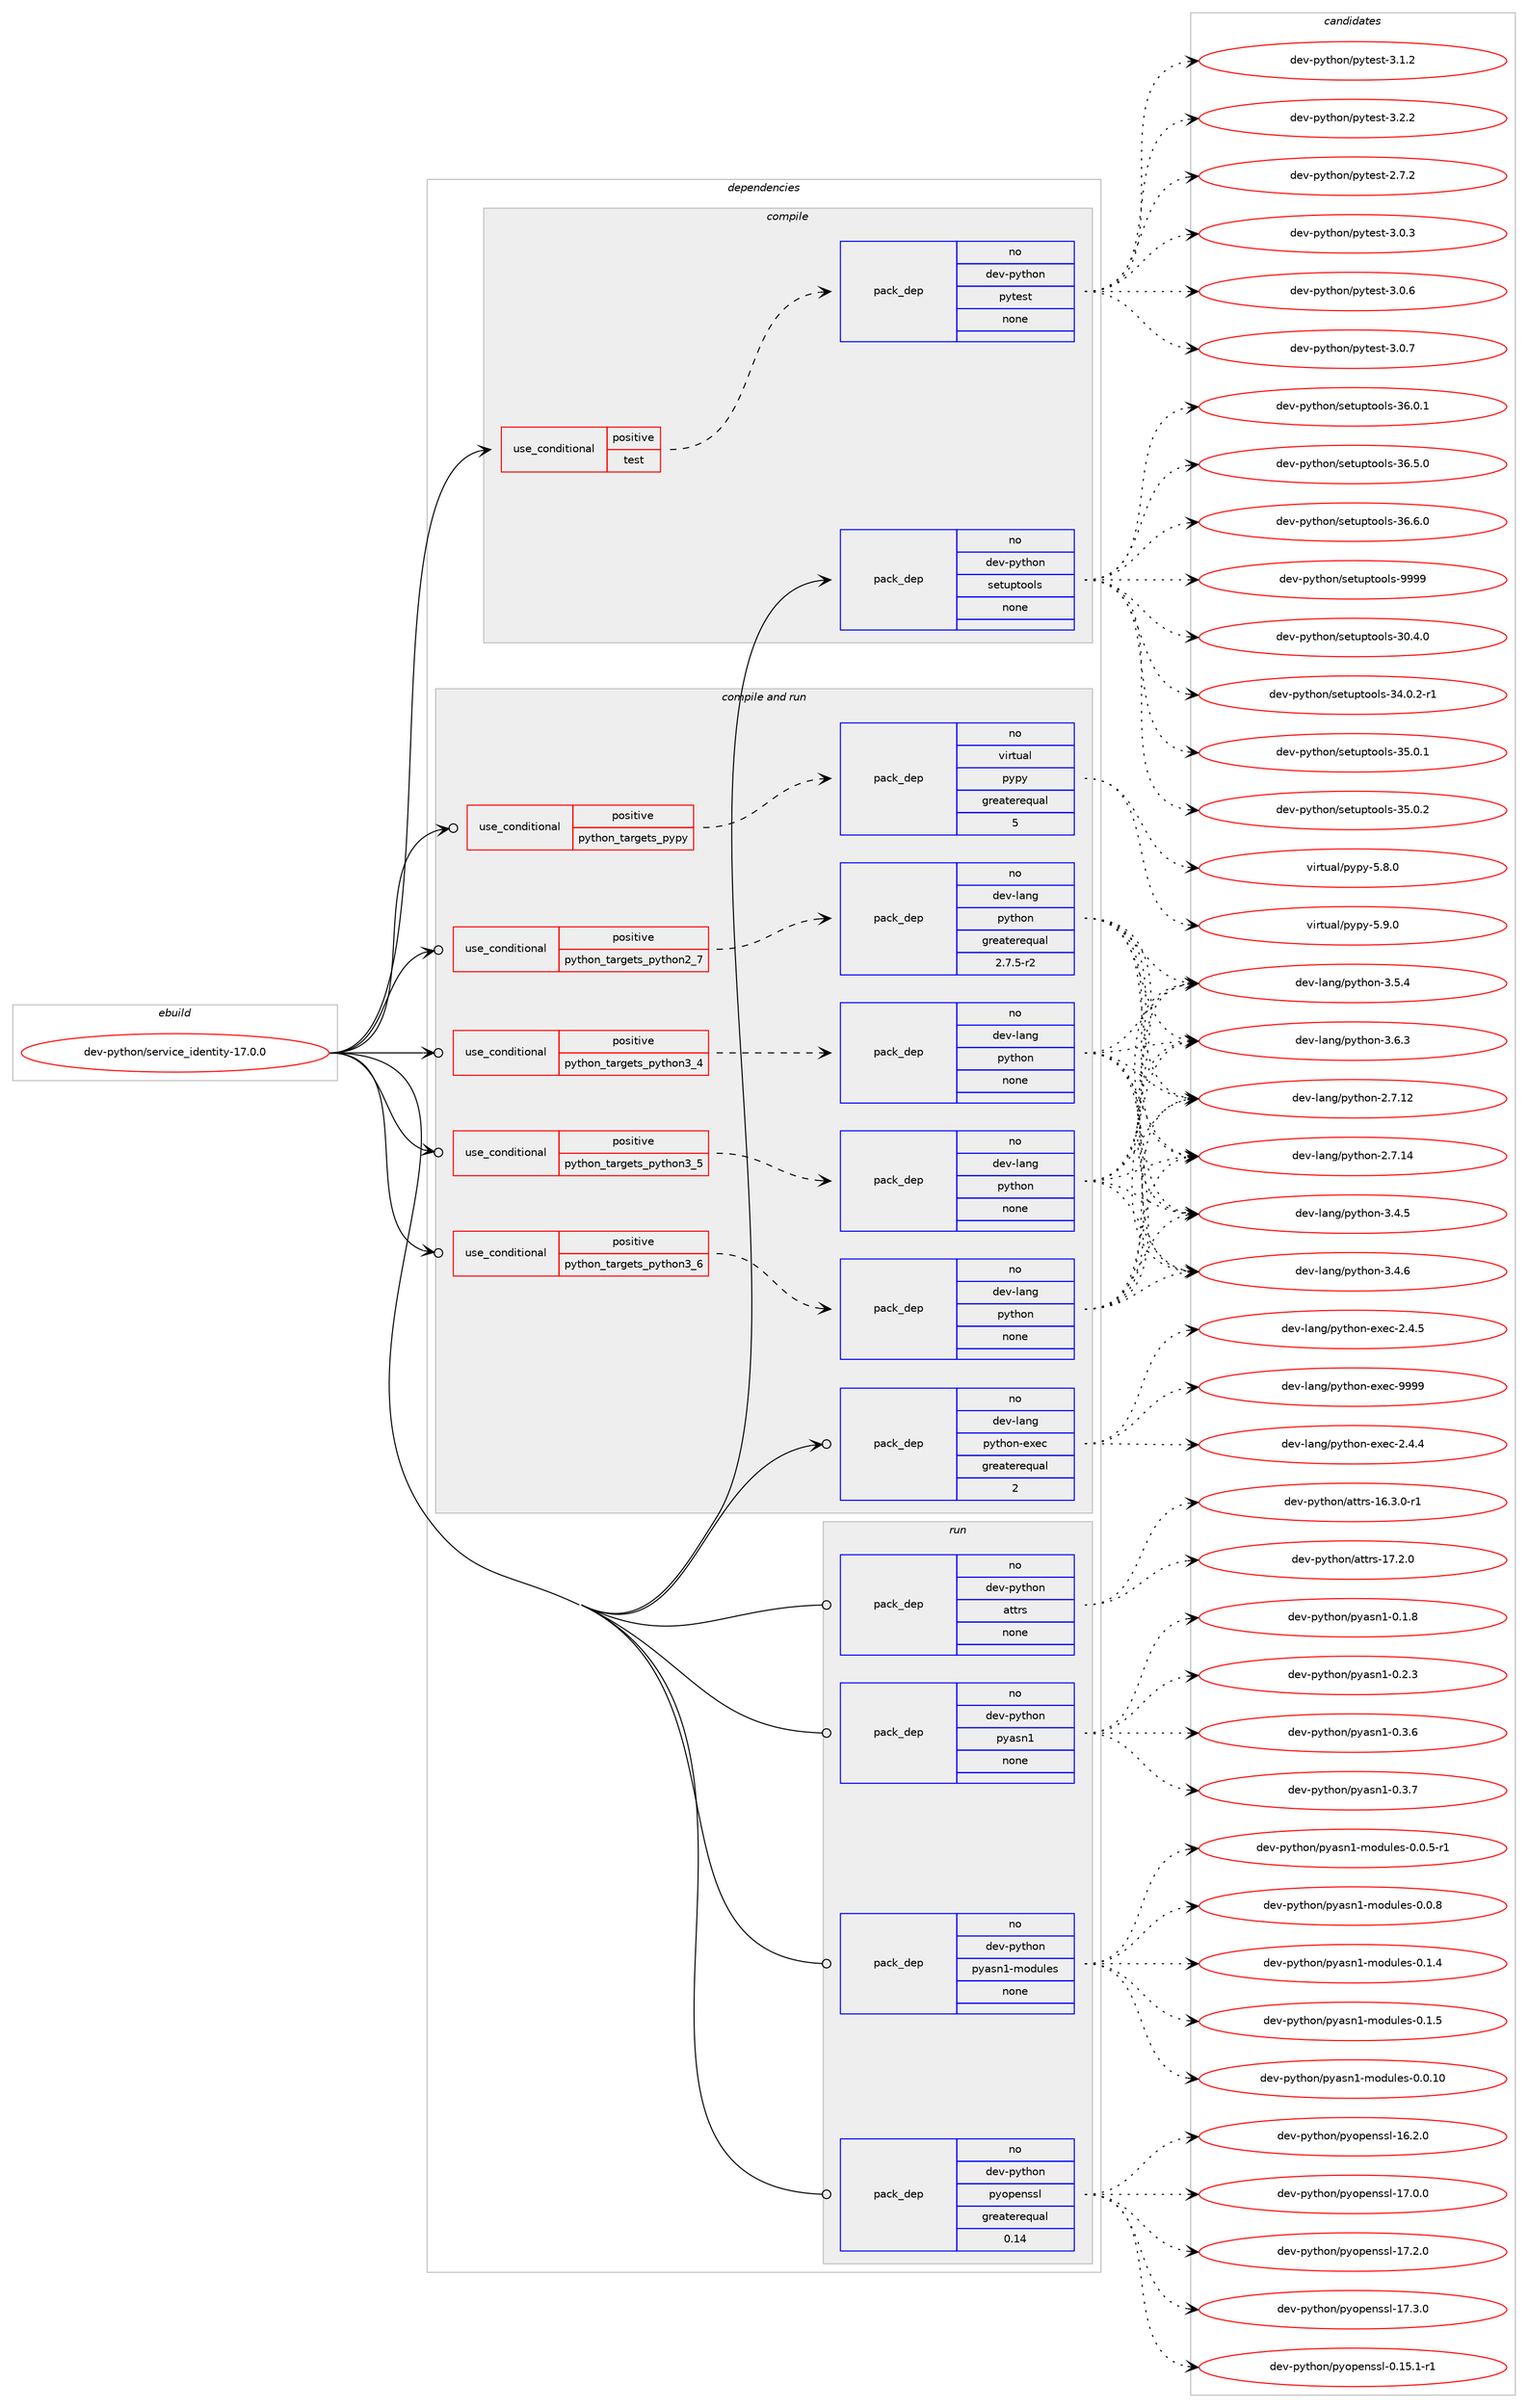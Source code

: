 digraph prolog {

# *************
# Graph options
# *************

newrank=true;
concentrate=true;
compound=true;
graph [rankdir=LR,fontname=Helvetica,fontsize=10,ranksep=1.5];#, ranksep=2.5, nodesep=0.2];
edge  [arrowhead=vee];
node  [fontname=Helvetica,fontsize=10];

# **********
# The ebuild
# **********

subgraph cluster_leftcol {
color=gray;
rank=same;
label=<<i>ebuild</i>>;
id [label="dev-python/service_identity-17.0.0", color=red, width=4, href="../dev-python/service_identity-17.0.0.svg"];
}

# ****************
# The dependencies
# ****************

subgraph cluster_midcol {
color=gray;
label=<<i>dependencies</i>>;
subgraph cluster_compile {
fillcolor="#eeeeee";
style=filled;
label=<<i>compile</i>>;
subgraph cond41512 {
dependency186918 [label=<<TABLE BORDER="0" CELLBORDER="1" CELLSPACING="0" CELLPADDING="4"><TR><TD ROWSPAN="3" CELLPADDING="10">use_conditional</TD></TR><TR><TD>positive</TD></TR><TR><TD>test</TD></TR></TABLE>>, shape=none, color=red];
subgraph pack141452 {
dependency186919 [label=<<TABLE BORDER="0" CELLBORDER="1" CELLSPACING="0" CELLPADDING="4" WIDTH="220"><TR><TD ROWSPAN="6" CELLPADDING="30">pack_dep</TD></TR><TR><TD WIDTH="110">no</TD></TR><TR><TD>dev-python</TD></TR><TR><TD>pytest</TD></TR><TR><TD>none</TD></TR><TR><TD></TD></TR></TABLE>>, shape=none, color=blue];
}
dependency186918:e -> dependency186919:w [weight=20,style="dashed",arrowhead="vee"];
}
id:e -> dependency186918:w [weight=20,style="solid",arrowhead="vee"];
subgraph pack141453 {
dependency186920 [label=<<TABLE BORDER="0" CELLBORDER="1" CELLSPACING="0" CELLPADDING="4" WIDTH="220"><TR><TD ROWSPAN="6" CELLPADDING="30">pack_dep</TD></TR><TR><TD WIDTH="110">no</TD></TR><TR><TD>dev-python</TD></TR><TR><TD>setuptools</TD></TR><TR><TD>none</TD></TR><TR><TD></TD></TR></TABLE>>, shape=none, color=blue];
}
id:e -> dependency186920:w [weight=20,style="solid",arrowhead="vee"];
}
subgraph cluster_compileandrun {
fillcolor="#eeeeee";
style=filled;
label=<<i>compile and run</i>>;
subgraph cond41513 {
dependency186921 [label=<<TABLE BORDER="0" CELLBORDER="1" CELLSPACING="0" CELLPADDING="4"><TR><TD ROWSPAN="3" CELLPADDING="10">use_conditional</TD></TR><TR><TD>positive</TD></TR><TR><TD>python_targets_pypy</TD></TR></TABLE>>, shape=none, color=red];
subgraph pack141454 {
dependency186922 [label=<<TABLE BORDER="0" CELLBORDER="1" CELLSPACING="0" CELLPADDING="4" WIDTH="220"><TR><TD ROWSPAN="6" CELLPADDING="30">pack_dep</TD></TR><TR><TD WIDTH="110">no</TD></TR><TR><TD>virtual</TD></TR><TR><TD>pypy</TD></TR><TR><TD>greaterequal</TD></TR><TR><TD>5</TD></TR></TABLE>>, shape=none, color=blue];
}
dependency186921:e -> dependency186922:w [weight=20,style="dashed",arrowhead="vee"];
}
id:e -> dependency186921:w [weight=20,style="solid",arrowhead="odotvee"];
subgraph cond41514 {
dependency186923 [label=<<TABLE BORDER="0" CELLBORDER="1" CELLSPACING="0" CELLPADDING="4"><TR><TD ROWSPAN="3" CELLPADDING="10">use_conditional</TD></TR><TR><TD>positive</TD></TR><TR><TD>python_targets_python2_7</TD></TR></TABLE>>, shape=none, color=red];
subgraph pack141455 {
dependency186924 [label=<<TABLE BORDER="0" CELLBORDER="1" CELLSPACING="0" CELLPADDING="4" WIDTH="220"><TR><TD ROWSPAN="6" CELLPADDING="30">pack_dep</TD></TR><TR><TD WIDTH="110">no</TD></TR><TR><TD>dev-lang</TD></TR><TR><TD>python</TD></TR><TR><TD>greaterequal</TD></TR><TR><TD>2.7.5-r2</TD></TR></TABLE>>, shape=none, color=blue];
}
dependency186923:e -> dependency186924:w [weight=20,style="dashed",arrowhead="vee"];
}
id:e -> dependency186923:w [weight=20,style="solid",arrowhead="odotvee"];
subgraph cond41515 {
dependency186925 [label=<<TABLE BORDER="0" CELLBORDER="1" CELLSPACING="0" CELLPADDING="4"><TR><TD ROWSPAN="3" CELLPADDING="10">use_conditional</TD></TR><TR><TD>positive</TD></TR><TR><TD>python_targets_python3_4</TD></TR></TABLE>>, shape=none, color=red];
subgraph pack141456 {
dependency186926 [label=<<TABLE BORDER="0" CELLBORDER="1" CELLSPACING="0" CELLPADDING="4" WIDTH="220"><TR><TD ROWSPAN="6" CELLPADDING="30">pack_dep</TD></TR><TR><TD WIDTH="110">no</TD></TR><TR><TD>dev-lang</TD></TR><TR><TD>python</TD></TR><TR><TD>none</TD></TR><TR><TD></TD></TR></TABLE>>, shape=none, color=blue];
}
dependency186925:e -> dependency186926:w [weight=20,style="dashed",arrowhead="vee"];
}
id:e -> dependency186925:w [weight=20,style="solid",arrowhead="odotvee"];
subgraph cond41516 {
dependency186927 [label=<<TABLE BORDER="0" CELLBORDER="1" CELLSPACING="0" CELLPADDING="4"><TR><TD ROWSPAN="3" CELLPADDING="10">use_conditional</TD></TR><TR><TD>positive</TD></TR><TR><TD>python_targets_python3_5</TD></TR></TABLE>>, shape=none, color=red];
subgraph pack141457 {
dependency186928 [label=<<TABLE BORDER="0" CELLBORDER="1" CELLSPACING="0" CELLPADDING="4" WIDTH="220"><TR><TD ROWSPAN="6" CELLPADDING="30">pack_dep</TD></TR><TR><TD WIDTH="110">no</TD></TR><TR><TD>dev-lang</TD></TR><TR><TD>python</TD></TR><TR><TD>none</TD></TR><TR><TD></TD></TR></TABLE>>, shape=none, color=blue];
}
dependency186927:e -> dependency186928:w [weight=20,style="dashed",arrowhead="vee"];
}
id:e -> dependency186927:w [weight=20,style="solid",arrowhead="odotvee"];
subgraph cond41517 {
dependency186929 [label=<<TABLE BORDER="0" CELLBORDER="1" CELLSPACING="0" CELLPADDING="4"><TR><TD ROWSPAN="3" CELLPADDING="10">use_conditional</TD></TR><TR><TD>positive</TD></TR><TR><TD>python_targets_python3_6</TD></TR></TABLE>>, shape=none, color=red];
subgraph pack141458 {
dependency186930 [label=<<TABLE BORDER="0" CELLBORDER="1" CELLSPACING="0" CELLPADDING="4" WIDTH="220"><TR><TD ROWSPAN="6" CELLPADDING="30">pack_dep</TD></TR><TR><TD WIDTH="110">no</TD></TR><TR><TD>dev-lang</TD></TR><TR><TD>python</TD></TR><TR><TD>none</TD></TR><TR><TD></TD></TR></TABLE>>, shape=none, color=blue];
}
dependency186929:e -> dependency186930:w [weight=20,style="dashed",arrowhead="vee"];
}
id:e -> dependency186929:w [weight=20,style="solid",arrowhead="odotvee"];
subgraph pack141459 {
dependency186931 [label=<<TABLE BORDER="0" CELLBORDER="1" CELLSPACING="0" CELLPADDING="4" WIDTH="220"><TR><TD ROWSPAN="6" CELLPADDING="30">pack_dep</TD></TR><TR><TD WIDTH="110">no</TD></TR><TR><TD>dev-lang</TD></TR><TR><TD>python-exec</TD></TR><TR><TD>greaterequal</TD></TR><TR><TD>2</TD></TR></TABLE>>, shape=none, color=blue];
}
id:e -> dependency186931:w [weight=20,style="solid",arrowhead="odotvee"];
}
subgraph cluster_run {
fillcolor="#eeeeee";
style=filled;
label=<<i>run</i>>;
subgraph pack141460 {
dependency186932 [label=<<TABLE BORDER="0" CELLBORDER="1" CELLSPACING="0" CELLPADDING="4" WIDTH="220"><TR><TD ROWSPAN="6" CELLPADDING="30">pack_dep</TD></TR><TR><TD WIDTH="110">no</TD></TR><TR><TD>dev-python</TD></TR><TR><TD>attrs</TD></TR><TR><TD>none</TD></TR><TR><TD></TD></TR></TABLE>>, shape=none, color=blue];
}
id:e -> dependency186932:w [weight=20,style="solid",arrowhead="odot"];
subgraph pack141461 {
dependency186933 [label=<<TABLE BORDER="0" CELLBORDER="1" CELLSPACING="0" CELLPADDING="4" WIDTH="220"><TR><TD ROWSPAN="6" CELLPADDING="30">pack_dep</TD></TR><TR><TD WIDTH="110">no</TD></TR><TR><TD>dev-python</TD></TR><TR><TD>pyasn1</TD></TR><TR><TD>none</TD></TR><TR><TD></TD></TR></TABLE>>, shape=none, color=blue];
}
id:e -> dependency186933:w [weight=20,style="solid",arrowhead="odot"];
subgraph pack141462 {
dependency186934 [label=<<TABLE BORDER="0" CELLBORDER="1" CELLSPACING="0" CELLPADDING="4" WIDTH="220"><TR><TD ROWSPAN="6" CELLPADDING="30">pack_dep</TD></TR><TR><TD WIDTH="110">no</TD></TR><TR><TD>dev-python</TD></TR><TR><TD>pyasn1-modules</TD></TR><TR><TD>none</TD></TR><TR><TD></TD></TR></TABLE>>, shape=none, color=blue];
}
id:e -> dependency186934:w [weight=20,style="solid",arrowhead="odot"];
subgraph pack141463 {
dependency186935 [label=<<TABLE BORDER="0" CELLBORDER="1" CELLSPACING="0" CELLPADDING="4" WIDTH="220"><TR><TD ROWSPAN="6" CELLPADDING="30">pack_dep</TD></TR><TR><TD WIDTH="110">no</TD></TR><TR><TD>dev-python</TD></TR><TR><TD>pyopenssl</TD></TR><TR><TD>greaterequal</TD></TR><TR><TD>0.14</TD></TR></TABLE>>, shape=none, color=blue];
}
id:e -> dependency186935:w [weight=20,style="solid",arrowhead="odot"];
}
}

# **************
# The candidates
# **************

subgraph cluster_choices {
rank=same;
color=gray;
label=<<i>candidates</i>>;

subgraph choice141452 {
color=black;
nodesep=1;
choice1001011184511212111610411111047112121116101115116455046554650 [label="dev-python/pytest-2.7.2", color=red, width=4,href="../dev-python/pytest-2.7.2.svg"];
choice1001011184511212111610411111047112121116101115116455146484651 [label="dev-python/pytest-3.0.3", color=red, width=4,href="../dev-python/pytest-3.0.3.svg"];
choice1001011184511212111610411111047112121116101115116455146484654 [label="dev-python/pytest-3.0.6", color=red, width=4,href="../dev-python/pytest-3.0.6.svg"];
choice1001011184511212111610411111047112121116101115116455146484655 [label="dev-python/pytest-3.0.7", color=red, width=4,href="../dev-python/pytest-3.0.7.svg"];
choice1001011184511212111610411111047112121116101115116455146494650 [label="dev-python/pytest-3.1.2", color=red, width=4,href="../dev-python/pytest-3.1.2.svg"];
choice1001011184511212111610411111047112121116101115116455146504650 [label="dev-python/pytest-3.2.2", color=red, width=4,href="../dev-python/pytest-3.2.2.svg"];
dependency186919:e -> choice1001011184511212111610411111047112121116101115116455046554650:w [style=dotted,weight="100"];
dependency186919:e -> choice1001011184511212111610411111047112121116101115116455146484651:w [style=dotted,weight="100"];
dependency186919:e -> choice1001011184511212111610411111047112121116101115116455146484654:w [style=dotted,weight="100"];
dependency186919:e -> choice1001011184511212111610411111047112121116101115116455146484655:w [style=dotted,weight="100"];
dependency186919:e -> choice1001011184511212111610411111047112121116101115116455146494650:w [style=dotted,weight="100"];
dependency186919:e -> choice1001011184511212111610411111047112121116101115116455146504650:w [style=dotted,weight="100"];
}
subgraph choice141453 {
color=black;
nodesep=1;
choice100101118451121211161041111104711510111611711211611111110811545514846524648 [label="dev-python/setuptools-30.4.0", color=red, width=4,href="../dev-python/setuptools-30.4.0.svg"];
choice1001011184511212111610411111047115101116117112116111111108115455152464846504511449 [label="dev-python/setuptools-34.0.2-r1", color=red, width=4,href="../dev-python/setuptools-34.0.2-r1.svg"];
choice100101118451121211161041111104711510111611711211611111110811545515346484649 [label="dev-python/setuptools-35.0.1", color=red, width=4,href="../dev-python/setuptools-35.0.1.svg"];
choice100101118451121211161041111104711510111611711211611111110811545515346484650 [label="dev-python/setuptools-35.0.2", color=red, width=4,href="../dev-python/setuptools-35.0.2.svg"];
choice100101118451121211161041111104711510111611711211611111110811545515446484649 [label="dev-python/setuptools-36.0.1", color=red, width=4,href="../dev-python/setuptools-36.0.1.svg"];
choice100101118451121211161041111104711510111611711211611111110811545515446534648 [label="dev-python/setuptools-36.5.0", color=red, width=4,href="../dev-python/setuptools-36.5.0.svg"];
choice100101118451121211161041111104711510111611711211611111110811545515446544648 [label="dev-python/setuptools-36.6.0", color=red, width=4,href="../dev-python/setuptools-36.6.0.svg"];
choice10010111845112121116104111110471151011161171121161111111081154557575757 [label="dev-python/setuptools-9999", color=red, width=4,href="../dev-python/setuptools-9999.svg"];
dependency186920:e -> choice100101118451121211161041111104711510111611711211611111110811545514846524648:w [style=dotted,weight="100"];
dependency186920:e -> choice1001011184511212111610411111047115101116117112116111111108115455152464846504511449:w [style=dotted,weight="100"];
dependency186920:e -> choice100101118451121211161041111104711510111611711211611111110811545515346484649:w [style=dotted,weight="100"];
dependency186920:e -> choice100101118451121211161041111104711510111611711211611111110811545515346484650:w [style=dotted,weight="100"];
dependency186920:e -> choice100101118451121211161041111104711510111611711211611111110811545515446484649:w [style=dotted,weight="100"];
dependency186920:e -> choice100101118451121211161041111104711510111611711211611111110811545515446534648:w [style=dotted,weight="100"];
dependency186920:e -> choice100101118451121211161041111104711510111611711211611111110811545515446544648:w [style=dotted,weight="100"];
dependency186920:e -> choice10010111845112121116104111110471151011161171121161111111081154557575757:w [style=dotted,weight="100"];
}
subgraph choice141454 {
color=black;
nodesep=1;
choice1181051141161179710847112121112121455346564648 [label="virtual/pypy-5.8.0", color=red, width=4,href="../virtual/pypy-5.8.0.svg"];
choice1181051141161179710847112121112121455346574648 [label="virtual/pypy-5.9.0", color=red, width=4,href="../virtual/pypy-5.9.0.svg"];
dependency186922:e -> choice1181051141161179710847112121112121455346564648:w [style=dotted,weight="100"];
dependency186922:e -> choice1181051141161179710847112121112121455346574648:w [style=dotted,weight="100"];
}
subgraph choice141455 {
color=black;
nodesep=1;
choice10010111845108971101034711212111610411111045504655464950 [label="dev-lang/python-2.7.12", color=red, width=4,href="../dev-lang/python-2.7.12.svg"];
choice10010111845108971101034711212111610411111045504655464952 [label="dev-lang/python-2.7.14", color=red, width=4,href="../dev-lang/python-2.7.14.svg"];
choice100101118451089711010347112121116104111110455146524653 [label="dev-lang/python-3.4.5", color=red, width=4,href="../dev-lang/python-3.4.5.svg"];
choice100101118451089711010347112121116104111110455146524654 [label="dev-lang/python-3.4.6", color=red, width=4,href="../dev-lang/python-3.4.6.svg"];
choice100101118451089711010347112121116104111110455146534652 [label="dev-lang/python-3.5.4", color=red, width=4,href="../dev-lang/python-3.5.4.svg"];
choice100101118451089711010347112121116104111110455146544651 [label="dev-lang/python-3.6.3", color=red, width=4,href="../dev-lang/python-3.6.3.svg"];
dependency186924:e -> choice10010111845108971101034711212111610411111045504655464950:w [style=dotted,weight="100"];
dependency186924:e -> choice10010111845108971101034711212111610411111045504655464952:w [style=dotted,weight="100"];
dependency186924:e -> choice100101118451089711010347112121116104111110455146524653:w [style=dotted,weight="100"];
dependency186924:e -> choice100101118451089711010347112121116104111110455146524654:w [style=dotted,weight="100"];
dependency186924:e -> choice100101118451089711010347112121116104111110455146534652:w [style=dotted,weight="100"];
dependency186924:e -> choice100101118451089711010347112121116104111110455146544651:w [style=dotted,weight="100"];
}
subgraph choice141456 {
color=black;
nodesep=1;
choice10010111845108971101034711212111610411111045504655464950 [label="dev-lang/python-2.7.12", color=red, width=4,href="../dev-lang/python-2.7.12.svg"];
choice10010111845108971101034711212111610411111045504655464952 [label="dev-lang/python-2.7.14", color=red, width=4,href="../dev-lang/python-2.7.14.svg"];
choice100101118451089711010347112121116104111110455146524653 [label="dev-lang/python-3.4.5", color=red, width=4,href="../dev-lang/python-3.4.5.svg"];
choice100101118451089711010347112121116104111110455146524654 [label="dev-lang/python-3.4.6", color=red, width=4,href="../dev-lang/python-3.4.6.svg"];
choice100101118451089711010347112121116104111110455146534652 [label="dev-lang/python-3.5.4", color=red, width=4,href="../dev-lang/python-3.5.4.svg"];
choice100101118451089711010347112121116104111110455146544651 [label="dev-lang/python-3.6.3", color=red, width=4,href="../dev-lang/python-3.6.3.svg"];
dependency186926:e -> choice10010111845108971101034711212111610411111045504655464950:w [style=dotted,weight="100"];
dependency186926:e -> choice10010111845108971101034711212111610411111045504655464952:w [style=dotted,weight="100"];
dependency186926:e -> choice100101118451089711010347112121116104111110455146524653:w [style=dotted,weight="100"];
dependency186926:e -> choice100101118451089711010347112121116104111110455146524654:w [style=dotted,weight="100"];
dependency186926:e -> choice100101118451089711010347112121116104111110455146534652:w [style=dotted,weight="100"];
dependency186926:e -> choice100101118451089711010347112121116104111110455146544651:w [style=dotted,weight="100"];
}
subgraph choice141457 {
color=black;
nodesep=1;
choice10010111845108971101034711212111610411111045504655464950 [label="dev-lang/python-2.7.12", color=red, width=4,href="../dev-lang/python-2.7.12.svg"];
choice10010111845108971101034711212111610411111045504655464952 [label="dev-lang/python-2.7.14", color=red, width=4,href="../dev-lang/python-2.7.14.svg"];
choice100101118451089711010347112121116104111110455146524653 [label="dev-lang/python-3.4.5", color=red, width=4,href="../dev-lang/python-3.4.5.svg"];
choice100101118451089711010347112121116104111110455146524654 [label="dev-lang/python-3.4.6", color=red, width=4,href="../dev-lang/python-3.4.6.svg"];
choice100101118451089711010347112121116104111110455146534652 [label="dev-lang/python-3.5.4", color=red, width=4,href="../dev-lang/python-3.5.4.svg"];
choice100101118451089711010347112121116104111110455146544651 [label="dev-lang/python-3.6.3", color=red, width=4,href="../dev-lang/python-3.6.3.svg"];
dependency186928:e -> choice10010111845108971101034711212111610411111045504655464950:w [style=dotted,weight="100"];
dependency186928:e -> choice10010111845108971101034711212111610411111045504655464952:w [style=dotted,weight="100"];
dependency186928:e -> choice100101118451089711010347112121116104111110455146524653:w [style=dotted,weight="100"];
dependency186928:e -> choice100101118451089711010347112121116104111110455146524654:w [style=dotted,weight="100"];
dependency186928:e -> choice100101118451089711010347112121116104111110455146534652:w [style=dotted,weight="100"];
dependency186928:e -> choice100101118451089711010347112121116104111110455146544651:w [style=dotted,weight="100"];
}
subgraph choice141458 {
color=black;
nodesep=1;
choice10010111845108971101034711212111610411111045504655464950 [label="dev-lang/python-2.7.12", color=red, width=4,href="../dev-lang/python-2.7.12.svg"];
choice10010111845108971101034711212111610411111045504655464952 [label="dev-lang/python-2.7.14", color=red, width=4,href="../dev-lang/python-2.7.14.svg"];
choice100101118451089711010347112121116104111110455146524653 [label="dev-lang/python-3.4.5", color=red, width=4,href="../dev-lang/python-3.4.5.svg"];
choice100101118451089711010347112121116104111110455146524654 [label="dev-lang/python-3.4.6", color=red, width=4,href="../dev-lang/python-3.4.6.svg"];
choice100101118451089711010347112121116104111110455146534652 [label="dev-lang/python-3.5.4", color=red, width=4,href="../dev-lang/python-3.5.4.svg"];
choice100101118451089711010347112121116104111110455146544651 [label="dev-lang/python-3.6.3", color=red, width=4,href="../dev-lang/python-3.6.3.svg"];
dependency186930:e -> choice10010111845108971101034711212111610411111045504655464950:w [style=dotted,weight="100"];
dependency186930:e -> choice10010111845108971101034711212111610411111045504655464952:w [style=dotted,weight="100"];
dependency186930:e -> choice100101118451089711010347112121116104111110455146524653:w [style=dotted,weight="100"];
dependency186930:e -> choice100101118451089711010347112121116104111110455146524654:w [style=dotted,weight="100"];
dependency186930:e -> choice100101118451089711010347112121116104111110455146534652:w [style=dotted,weight="100"];
dependency186930:e -> choice100101118451089711010347112121116104111110455146544651:w [style=dotted,weight="100"];
}
subgraph choice141459 {
color=black;
nodesep=1;
choice1001011184510897110103471121211161041111104510112010199455046524652 [label="dev-lang/python-exec-2.4.4", color=red, width=4,href="../dev-lang/python-exec-2.4.4.svg"];
choice1001011184510897110103471121211161041111104510112010199455046524653 [label="dev-lang/python-exec-2.4.5", color=red, width=4,href="../dev-lang/python-exec-2.4.5.svg"];
choice10010111845108971101034711212111610411111045101120101994557575757 [label="dev-lang/python-exec-9999", color=red, width=4,href="../dev-lang/python-exec-9999.svg"];
dependency186931:e -> choice1001011184510897110103471121211161041111104510112010199455046524652:w [style=dotted,weight="100"];
dependency186931:e -> choice1001011184510897110103471121211161041111104510112010199455046524653:w [style=dotted,weight="100"];
dependency186931:e -> choice10010111845108971101034711212111610411111045101120101994557575757:w [style=dotted,weight="100"];
}
subgraph choice141460 {
color=black;
nodesep=1;
choice100101118451121211161041111104797116116114115454954465146484511449 [label="dev-python/attrs-16.3.0-r1", color=red, width=4,href="../dev-python/attrs-16.3.0-r1.svg"];
choice10010111845112121116104111110479711611611411545495546504648 [label="dev-python/attrs-17.2.0", color=red, width=4,href="../dev-python/attrs-17.2.0.svg"];
dependency186932:e -> choice100101118451121211161041111104797116116114115454954465146484511449:w [style=dotted,weight="100"];
dependency186932:e -> choice10010111845112121116104111110479711611611411545495546504648:w [style=dotted,weight="100"];
}
subgraph choice141461 {
color=black;
nodesep=1;
choice10010111845112121116104111110471121219711511049454846494656 [label="dev-python/pyasn1-0.1.8", color=red, width=4,href="../dev-python/pyasn1-0.1.8.svg"];
choice10010111845112121116104111110471121219711511049454846504651 [label="dev-python/pyasn1-0.2.3", color=red, width=4,href="../dev-python/pyasn1-0.2.3.svg"];
choice10010111845112121116104111110471121219711511049454846514654 [label="dev-python/pyasn1-0.3.6", color=red, width=4,href="../dev-python/pyasn1-0.3.6.svg"];
choice10010111845112121116104111110471121219711511049454846514655 [label="dev-python/pyasn1-0.3.7", color=red, width=4,href="../dev-python/pyasn1-0.3.7.svg"];
dependency186933:e -> choice10010111845112121116104111110471121219711511049454846494656:w [style=dotted,weight="100"];
dependency186933:e -> choice10010111845112121116104111110471121219711511049454846504651:w [style=dotted,weight="100"];
dependency186933:e -> choice10010111845112121116104111110471121219711511049454846514654:w [style=dotted,weight="100"];
dependency186933:e -> choice10010111845112121116104111110471121219711511049454846514655:w [style=dotted,weight="100"];
}
subgraph choice141462 {
color=black;
nodesep=1;
choice100101118451121211161041111104711212197115110494510911110011710810111545484648464948 [label="dev-python/pyasn1-modules-0.0.10", color=red, width=4,href="../dev-python/pyasn1-modules-0.0.10.svg"];
choice10010111845112121116104111110471121219711511049451091111001171081011154548464846534511449 [label="dev-python/pyasn1-modules-0.0.5-r1", color=red, width=4,href="../dev-python/pyasn1-modules-0.0.5-r1.svg"];
choice1001011184511212111610411111047112121971151104945109111100117108101115454846484656 [label="dev-python/pyasn1-modules-0.0.8", color=red, width=4,href="../dev-python/pyasn1-modules-0.0.8.svg"];
choice1001011184511212111610411111047112121971151104945109111100117108101115454846494652 [label="dev-python/pyasn1-modules-0.1.4", color=red, width=4,href="../dev-python/pyasn1-modules-0.1.4.svg"];
choice1001011184511212111610411111047112121971151104945109111100117108101115454846494653 [label="dev-python/pyasn1-modules-0.1.5", color=red, width=4,href="../dev-python/pyasn1-modules-0.1.5.svg"];
dependency186934:e -> choice100101118451121211161041111104711212197115110494510911110011710810111545484648464948:w [style=dotted,weight="100"];
dependency186934:e -> choice10010111845112121116104111110471121219711511049451091111001171081011154548464846534511449:w [style=dotted,weight="100"];
dependency186934:e -> choice1001011184511212111610411111047112121971151104945109111100117108101115454846484656:w [style=dotted,weight="100"];
dependency186934:e -> choice1001011184511212111610411111047112121971151104945109111100117108101115454846494652:w [style=dotted,weight="100"];
dependency186934:e -> choice1001011184511212111610411111047112121971151104945109111100117108101115454846494653:w [style=dotted,weight="100"];
}
subgraph choice141463 {
color=black;
nodesep=1;
choice1001011184511212111610411111047112121111112101110115115108454846495346494511449 [label="dev-python/pyopenssl-0.15.1-r1", color=red, width=4,href="../dev-python/pyopenssl-0.15.1-r1.svg"];
choice100101118451121211161041111104711212111111210111011511510845495446504648 [label="dev-python/pyopenssl-16.2.0", color=red, width=4,href="../dev-python/pyopenssl-16.2.0.svg"];
choice100101118451121211161041111104711212111111210111011511510845495546484648 [label="dev-python/pyopenssl-17.0.0", color=red, width=4,href="../dev-python/pyopenssl-17.0.0.svg"];
choice100101118451121211161041111104711212111111210111011511510845495546504648 [label="dev-python/pyopenssl-17.2.0", color=red, width=4,href="../dev-python/pyopenssl-17.2.0.svg"];
choice100101118451121211161041111104711212111111210111011511510845495546514648 [label="dev-python/pyopenssl-17.3.0", color=red, width=4,href="../dev-python/pyopenssl-17.3.0.svg"];
dependency186935:e -> choice1001011184511212111610411111047112121111112101110115115108454846495346494511449:w [style=dotted,weight="100"];
dependency186935:e -> choice100101118451121211161041111104711212111111210111011511510845495446504648:w [style=dotted,weight="100"];
dependency186935:e -> choice100101118451121211161041111104711212111111210111011511510845495546484648:w [style=dotted,weight="100"];
dependency186935:e -> choice100101118451121211161041111104711212111111210111011511510845495546504648:w [style=dotted,weight="100"];
dependency186935:e -> choice100101118451121211161041111104711212111111210111011511510845495546514648:w [style=dotted,weight="100"];
}
}

}
